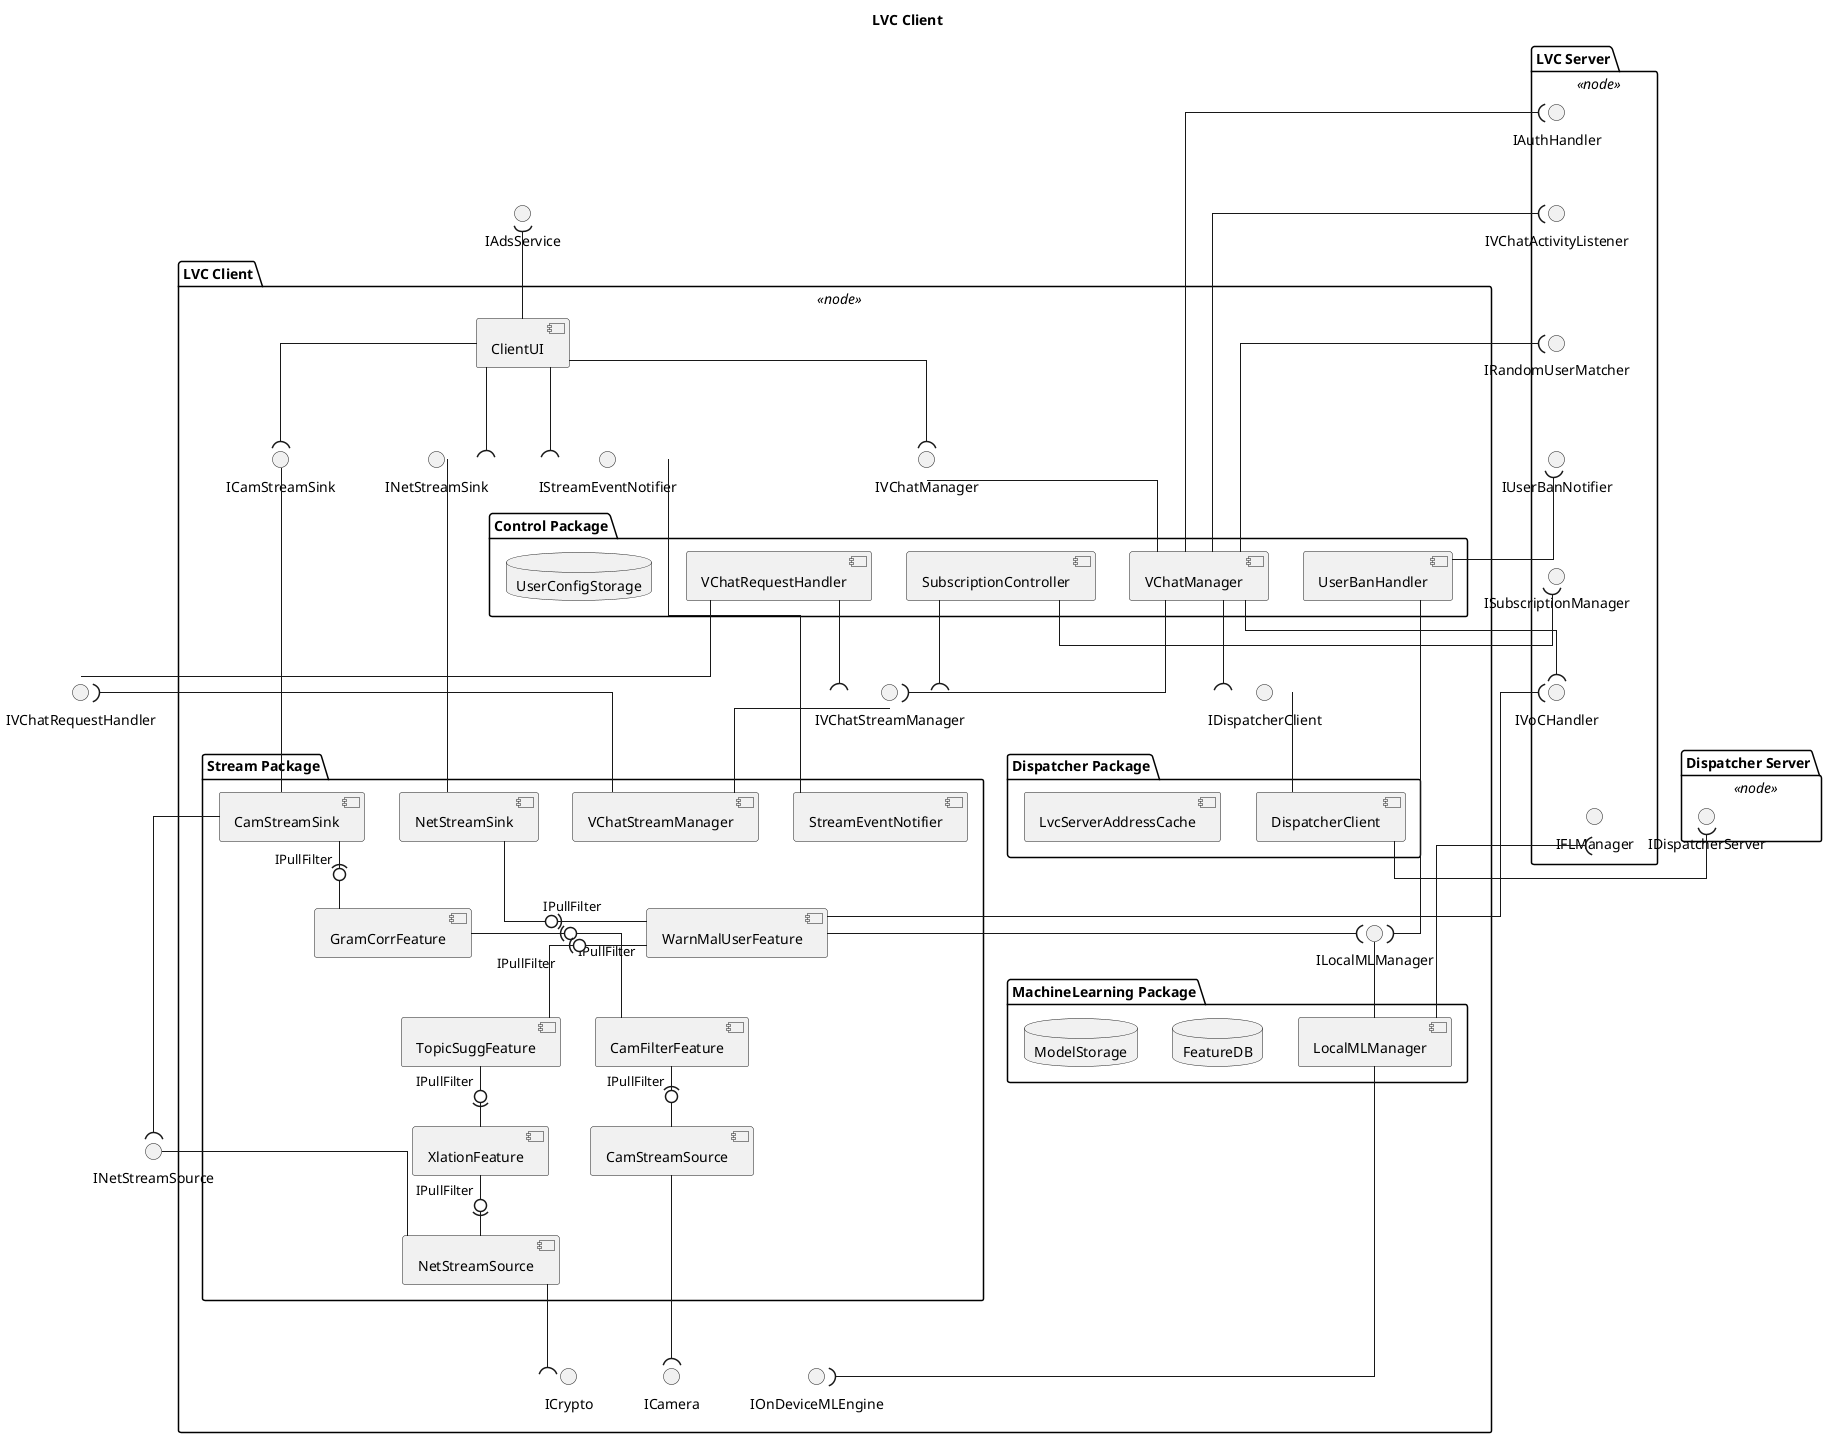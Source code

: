 @startuml

' left to right direction
skinparam linetype ortho

title LVC Client


' External Interfaces

' Server Interfaces

package "LVC Server" <<node>> {
  interface IAuthHandler
  interface IFLManager
  interface IRandomUserMatcher
  interface IVoCHandler
  interface IUserBanNotifier
  interface ISubscriptionManager
  interface IVChatActivityListener

  IAuthHandler -[hidden]- IVChatActivityListener
  IVChatActivityListener -[hidden]- IRandomUserMatcher
  IRandomUserMatcher -[hidden]- IUserBanNotifier
  IUserBanNotifier -[hidden]- ISubscriptionManager
  ISubscriptionManager -[hidden]- IVoCHandler
  IVoCHandler -[hidden]- IFLManager
}

package "Dispatcher Server" <<node>> {
  interface IDispatcherServer
}

interface IVChatRequestHandler
interface INetStreamSource

interface IAdsService

package "LVC Client" <<node>> {

  together {
    interface IOnDeviceMLEngine
    interface ICrypto
    interface ICamera
  }

  interface IDispatcherClient

  together {
    interface ICamStreamSink
    interface INetStreamSink
    interface IVChatManager
    interface IStreamEventNotifier
  }

    package "Dispatcher Package" {
      component DispatcherClient
      component LvcServerAddressCache
    
      DispatcherClient -( IDispatcherServer
    }


    interface IVChatStreamManager
    interface ILocalMLManager

    package "Stream Package" {
      component VChatStreamManager
      component StreamEventNotifier
      
      component CamStreamSource
      component NetStreamSource
      ICrypto )-up- NetStreamSource
      
      component CamStreamSink
      component NetStreamSink
  
      component CamFilterFeature
      component GramCorrFeature
  		component TopicSuggFeature
  		component XlationFeature
  		component WarnMalUserFeature

  		CamStreamSource --( ICamera
  		CamFilterFeature -(0- CamStreamSource : IPullFilter
  		GramCorrFeature  -(0- CamFilterFeature : IPullFilter
  		CamStreamSink  -(0- GramCorrFeature : IPullFilter
  		CamStreamSink  -( INetStreamSource
  
  		XlationFeature -0)- NetStreamSource : IPullFilter
  		TopicSuggFeature -0)- XlationFeature : IPullFilter
  		WarnMalUserFeature -0)- TopicSuggFeature : IPullFilter
  		NetStreamSink -0)- WarnMalUserFeature : IPullFilter
  
      VChatStreamManager -up-( IVChatRequestHandler
    }

    
    package "MachineLearning Package" {
      component LocalMLManager
      database FeatureDB
      database ModelStorage
    }
  
    package "Control Package" {
      component VChatManager
      component VChatRequestHandler
      component SubscriptionController
      component UserBanHandler
      database UserConfigStorage
      
      IDispatcherClient )-up- VChatManager
      IAuthHandler )- VChatManager
      IRandomUserMatcher )- VChatManager
      IVChatStreamManager )-up- VChatManager
      IVoCHandler )- VChatManager
      IVChatActivityListener )- VChatManager

      IUserBanNotifier )- UserBanHandler
      ILocalMLManager )-up- UserBanHandler

      IVChatStreamManager )-up- VChatRequestHandler
      
      IVChatStreamManager )-up- SubscriptionController
      ISubscriptionManager )- SubscriptionController
      
    }
  
    VChatStreamManager -up-() IVChatStreamManager
  
    LocalMLManager -up-() ILocalMLManager
    
    ILocalMLManager )- WarnMalUserFeature
    IVoCHandler )- WarnMalUserFeature

    component ClientUI
  	INetStreamSink )-up- ClientUI
  	ICamStreamSink )-up- ClientUI
  	IVChatManager )-up- ClientUI
  	IStreamEventNotifier )-up- ClientUI

  DispatcherClient -up-() IDispatcherClient

  CamStreamSink ---up-() ICamStreamSink
  NetStreamSink ---up-() INetStreamSink
  VChatManager -up-() IVChatManager
  StreamEventNotifier ---up-() IStreamEventNotifier

  IFLManager )-up- LocalMLManager
  IOnDeviceMLEngine )-up- LocalMLManager
}

VChatRequestHandler --() IVChatRequestHandler
NetStreamSource -up-() INetStreamSource

IAdsService )-- ClientUI

@enduml
